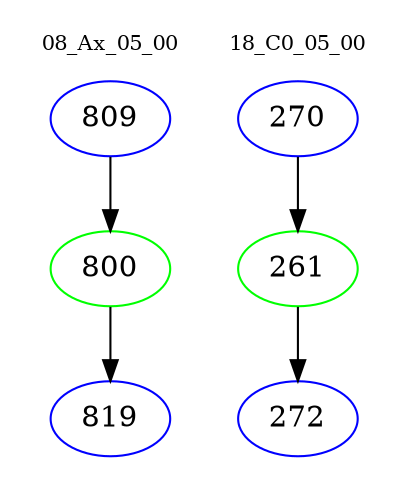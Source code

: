 digraph{
subgraph cluster_0 {
color = white
label = "08_Ax_05_00";
fontsize=10;
T0_809 [label="809", color="blue"]
T0_809 -> T0_800 [color="black"]
T0_800 [label="800", color="green"]
T0_800 -> T0_819 [color="black"]
T0_819 [label="819", color="blue"]
}
subgraph cluster_1 {
color = white
label = "18_C0_05_00";
fontsize=10;
T1_270 [label="270", color="blue"]
T1_270 -> T1_261 [color="black"]
T1_261 [label="261", color="green"]
T1_261 -> T1_272 [color="black"]
T1_272 [label="272", color="blue"]
}
}
